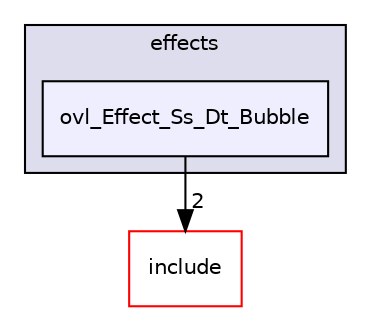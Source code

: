 digraph "src/overlays/effects/ovl_Effect_Ss_Dt_Bubble" {
  compound=true
  node [ fontsize="10", fontname="Helvetica"];
  edge [ labelfontsize="10", labelfontname="Helvetica"];
  subgraph clusterdir_d7d63ed29fdd4206bb68b2cd46ee04ef {
    graph [ bgcolor="#ddddee", pencolor="black", label="effects" fontname="Helvetica", fontsize="10", URL="dir_d7d63ed29fdd4206bb68b2cd46ee04ef.html"]
  dir_ccaa81b7c14f9653158028d9a15ce54b [shape=box, label="ovl_Effect_Ss_Dt_Bubble", style="filled", fillcolor="#eeeeff", pencolor="black", URL="dir_ccaa81b7c14f9653158028d9a15ce54b.html"];
  }
  dir_d44c64559bbebec7f509842c48db8b23 [shape=box label="include" fillcolor="white" style="filled" color="red" URL="dir_d44c64559bbebec7f509842c48db8b23.html"];
  dir_ccaa81b7c14f9653158028d9a15ce54b->dir_d44c64559bbebec7f509842c48db8b23 [headlabel="2", labeldistance=1.5 headhref="dir_000450_000000.html"];
}
